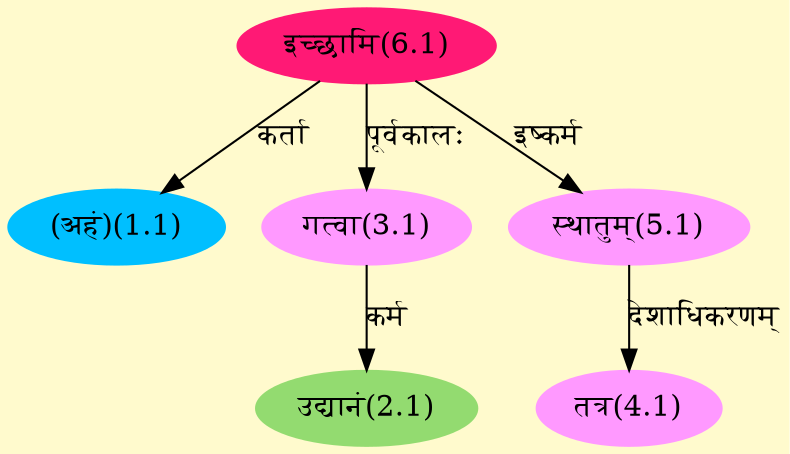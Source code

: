 digraph G{
rankdir=BT;
 compound=true;
 bgcolor="lemonchiffon1";
Node1_1 [style=filled, color="#00BFFF" label = "(अहं)(1.1)"]
Node6_1 [style=filled, color="#FF1975" label = "इच्छामि(6.1)"]
Node2_1 [style=filled, color="#93DB70" label = "उद्यानं(2.1)"]
Node3_1 [style=filled, color="#FF99FF" label = "गत्वा(3.1)"]
Node4_1 [style=filled, color="#FF99FF" label = "तत्र(4.1)"]
Node5_1 [style=filled, color="#FF99FF" label = "स्थातुम्(5.1)"]
/* Start of Relations section */

Node1_1 -> Node6_1 [  label="कर्ता"  dir="back" ]
Node2_1 -> Node3_1 [  label="कर्म"  dir="back" ]
Node3_1 -> Node6_1 [  label="पूर्वकालः"  dir="back" ]
Node4_1 -> Node5_1 [  label="देशाधिकरणम्"  dir="back" ]
Node5_1 -> Node6_1 [  label="इष्कर्म"  dir="back" ]
}
